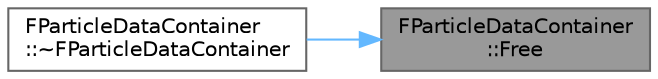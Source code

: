 digraph "FParticleDataContainer::Free"
{
 // INTERACTIVE_SVG=YES
 // LATEX_PDF_SIZE
  bgcolor="transparent";
  edge [fontname=Helvetica,fontsize=10,labelfontname=Helvetica,labelfontsize=10];
  node [fontname=Helvetica,fontsize=10,shape=box,height=0.2,width=0.4];
  rankdir="RL";
  Node1 [id="Node000001",label="FParticleDataContainer\l::Free",height=0.2,width=0.4,color="gray40", fillcolor="grey60", style="filled", fontcolor="black",tooltip=" "];
  Node1 -> Node2 [id="edge1_Node000001_Node000002",dir="back",color="steelblue1",style="solid",tooltip=" "];
  Node2 [id="Node000002",label="FParticleDataContainer\l::~FParticleDataContainer",height=0.2,width=0.4,color="grey40", fillcolor="white", style="filled",URL="$d7/d0d/structFParticleDataContainer.html#a805a705434adbba514b1d0e5828f0e63",tooltip=" "];
}
